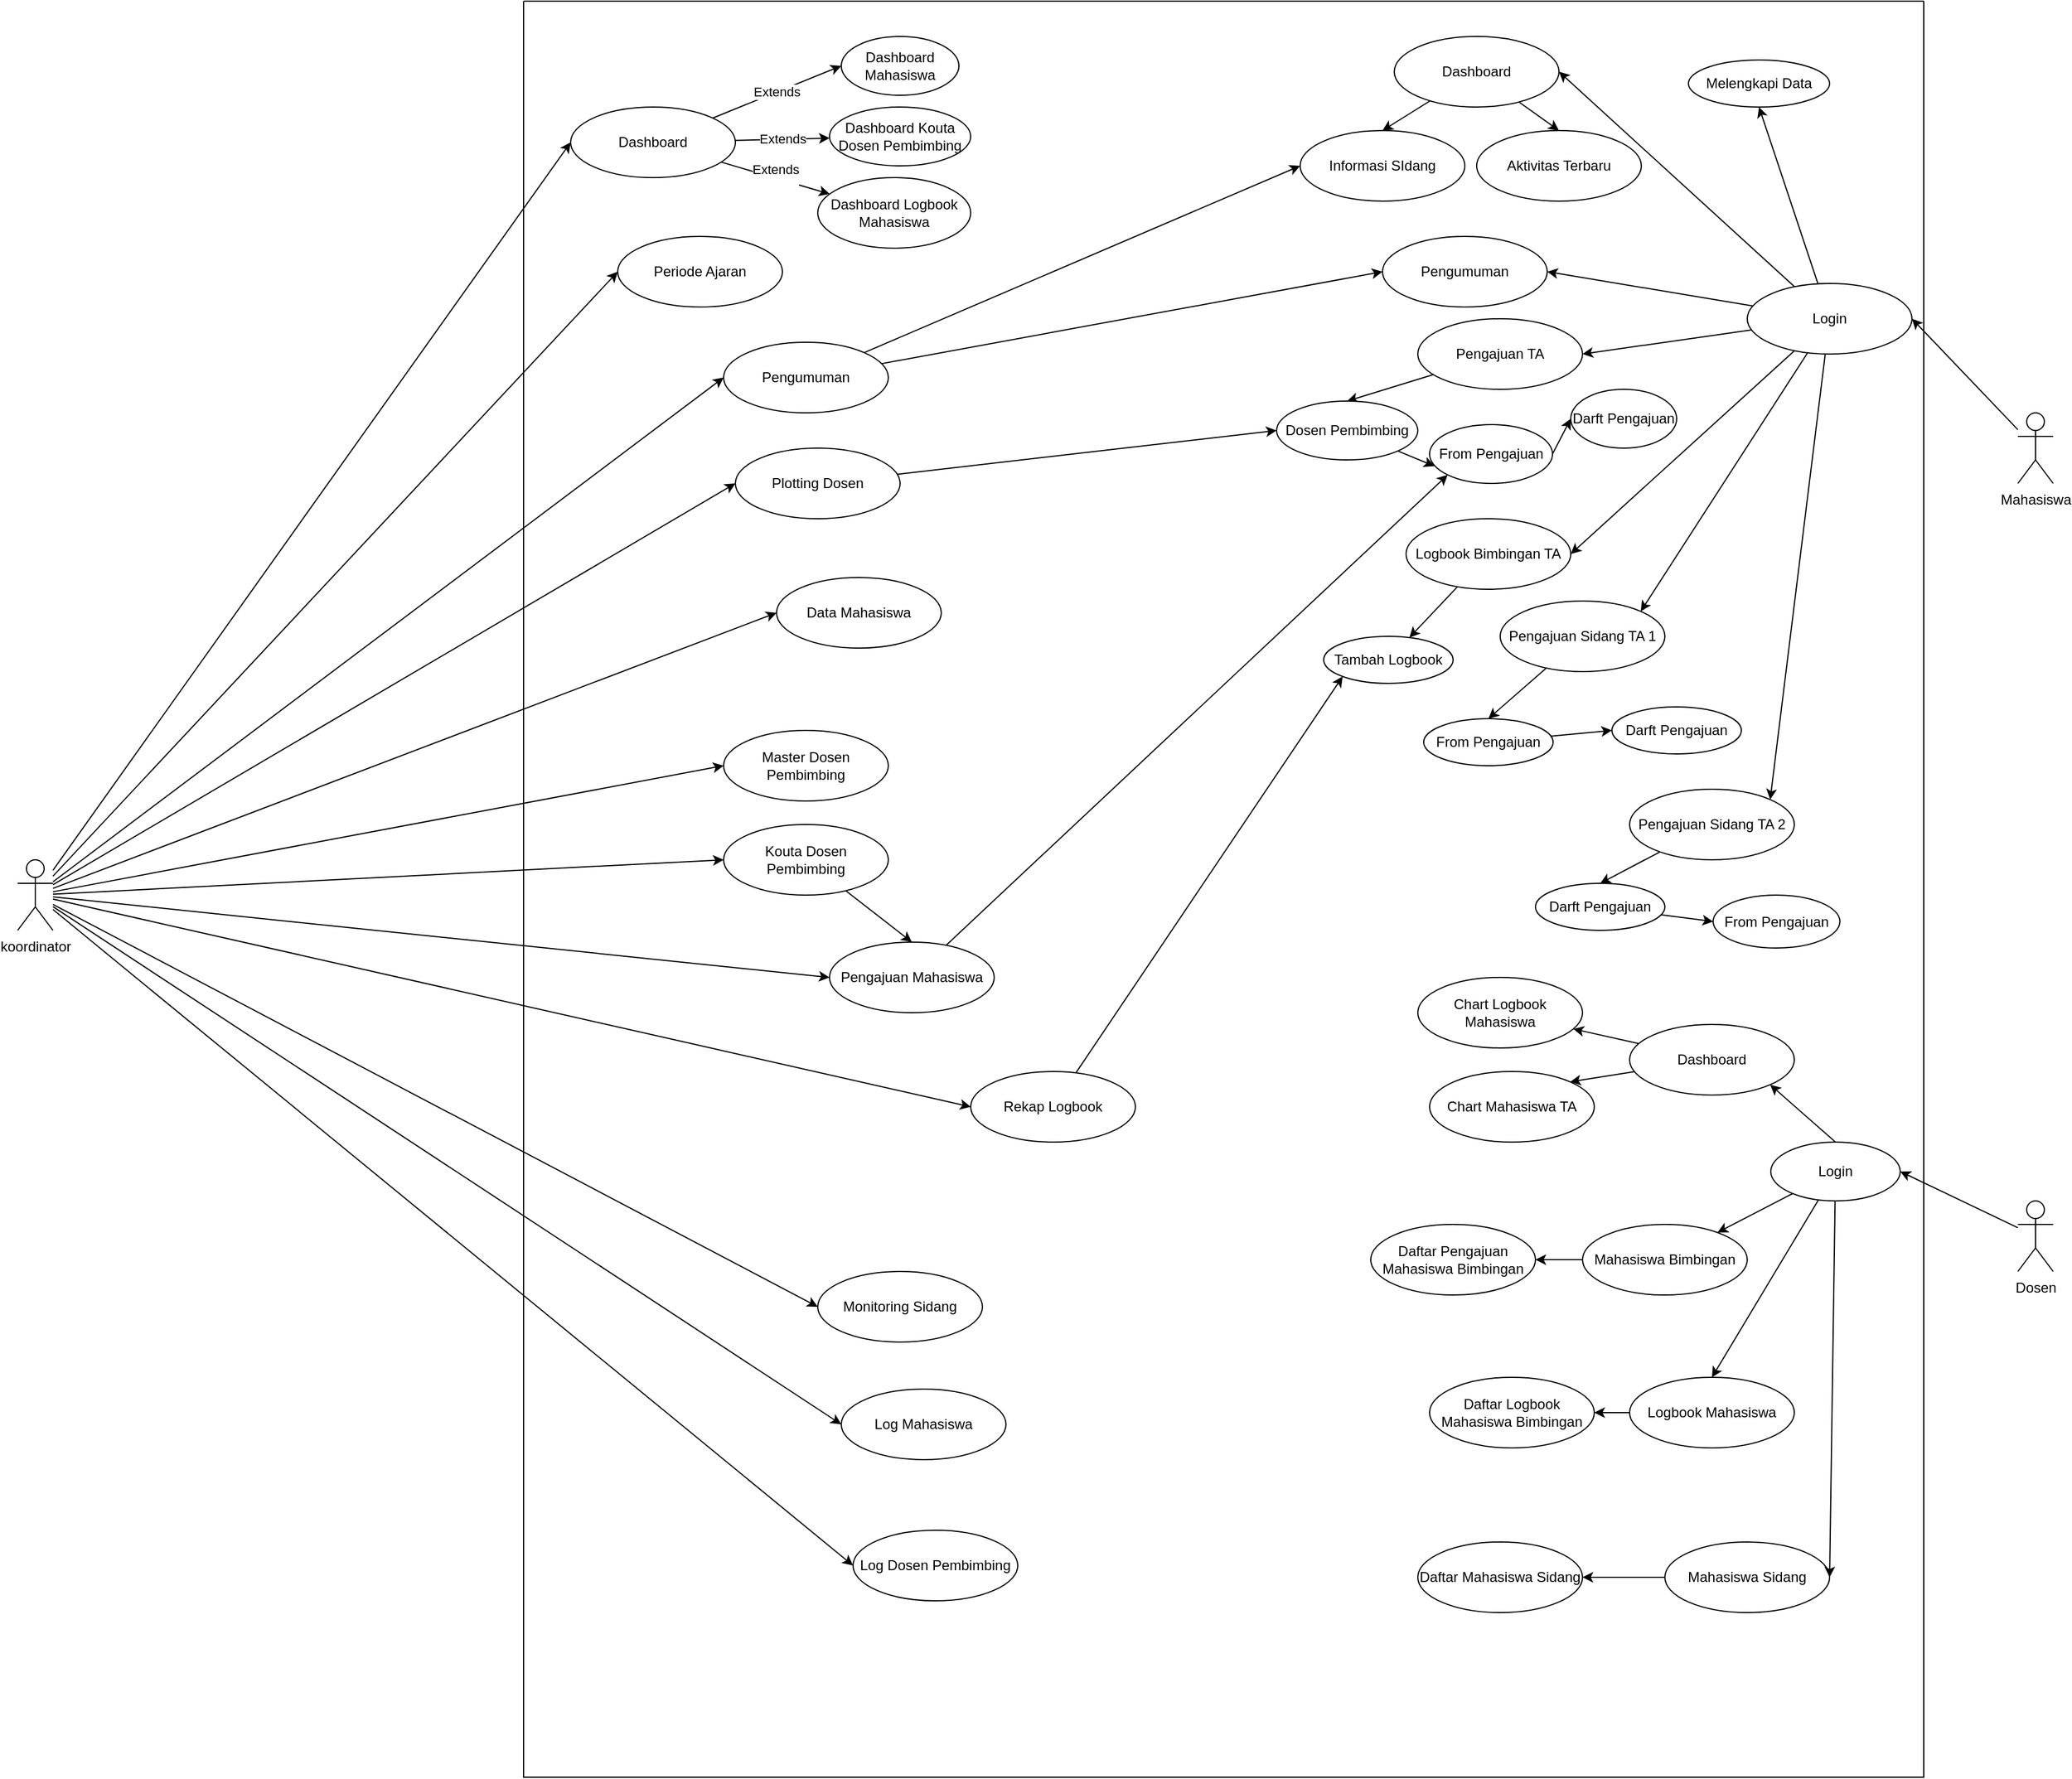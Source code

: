 <mxfile version="24.9.3">
  <diagram name="Page-1" id="jc--x8PHUx1x7S_psfq3">
    <mxGraphModel dx="3450" dy="2105" grid="1" gridSize="10" guides="1" tooltips="1" connect="1" arrows="1" fold="1" page="1" pageScale="1" pageWidth="850" pageHeight="1100" math="0" shadow="0">
      <root>
        <mxCell id="0" />
        <mxCell id="1" parent="0" />
        <mxCell id="lQGsJXJGl0mCZdi2ilFg-2" value="" style="swimlane;startSize=0;" vertex="1" parent="1">
          <mxGeometry x="-640" y="-10" width="1190" height="1510" as="geometry">
            <mxRectangle x="120" y="90" width="50" height="40" as="alternateBounds" />
          </mxGeometry>
        </mxCell>
        <mxCell id="lQGsJXJGl0mCZdi2ilFg-42" value="Extends" style="rounded=0;orthogonalLoop=1;jettySize=auto;html=1;entryX=0;entryY=0.5;entryDx=0;entryDy=0;" edge="1" parent="lQGsJXJGl0mCZdi2ilFg-2" source="lQGsJXJGl0mCZdi2ilFg-9" target="lQGsJXJGl0mCZdi2ilFg-30">
          <mxGeometry relative="1" as="geometry" />
        </mxCell>
        <mxCell id="lQGsJXJGl0mCZdi2ilFg-45" value="&#xa;&lt;span style=&quot;color: rgb(0, 0, 0); font-family: Helvetica; font-size: 11px; font-style: normal; font-variant-ligatures: normal; font-variant-caps: normal; font-weight: 400; letter-spacing: normal; orphans: 2; text-align: center; text-indent: 0px; text-transform: none; widows: 2; word-spacing: 0px; -webkit-text-stroke-width: 0px; white-space: nowrap; background-color: rgb(255, 255, 255); text-decoration-thickness: initial; text-decoration-style: initial; text-decoration-color: initial; display: inline !important; float: none;&quot;&gt;Extends&lt;/span&gt;&#xa;&#xa;" style="edgeStyle=none;rounded=0;orthogonalLoop=1;jettySize=auto;html=1;" edge="1" parent="lQGsJXJGl0mCZdi2ilFg-2" source="lQGsJXJGl0mCZdi2ilFg-9" target="lQGsJXJGl0mCZdi2ilFg-32">
          <mxGeometry relative="1" as="geometry" />
        </mxCell>
        <mxCell id="lQGsJXJGl0mCZdi2ilFg-48" value="Extends" style="edgeStyle=none;rounded=0;orthogonalLoop=1;jettySize=auto;html=1;" edge="1" parent="lQGsJXJGl0mCZdi2ilFg-2" source="lQGsJXJGl0mCZdi2ilFg-9" target="lQGsJXJGl0mCZdi2ilFg-31">
          <mxGeometry relative="1" as="geometry" />
        </mxCell>
        <mxCell id="lQGsJXJGl0mCZdi2ilFg-9" value="Dashboard" style="ellipse;whiteSpace=wrap;html=1;" vertex="1" parent="lQGsJXJGl0mCZdi2ilFg-2">
          <mxGeometry x="40" y="90" width="140" height="60" as="geometry" />
        </mxCell>
        <mxCell id="lQGsJXJGl0mCZdi2ilFg-12" value="Periode Ajaran" style="ellipse;whiteSpace=wrap;html=1;" vertex="1" parent="lQGsJXJGl0mCZdi2ilFg-2">
          <mxGeometry x="80" y="200" width="140" height="60" as="geometry" />
        </mxCell>
        <mxCell id="lQGsJXJGl0mCZdi2ilFg-137" style="edgeStyle=none;rounded=0;orthogonalLoop=1;jettySize=auto;html=1;entryX=0;entryY=0.5;entryDx=0;entryDy=0;" edge="1" parent="lQGsJXJGl0mCZdi2ilFg-2" source="lQGsJXJGl0mCZdi2ilFg-13" target="lQGsJXJGl0mCZdi2ilFg-91">
          <mxGeometry relative="1" as="geometry" />
        </mxCell>
        <mxCell id="lQGsJXJGl0mCZdi2ilFg-138" style="edgeStyle=none;rounded=0;orthogonalLoop=1;jettySize=auto;html=1;entryX=0;entryY=0.5;entryDx=0;entryDy=0;" edge="1" parent="lQGsJXJGl0mCZdi2ilFg-2" source="lQGsJXJGl0mCZdi2ilFg-13" target="lQGsJXJGl0mCZdi2ilFg-94">
          <mxGeometry relative="1" as="geometry" />
        </mxCell>
        <mxCell id="lQGsJXJGl0mCZdi2ilFg-13" value="Pengumuman" style="ellipse;whiteSpace=wrap;html=1;" vertex="1" parent="lQGsJXJGl0mCZdi2ilFg-2">
          <mxGeometry x="170" y="290" width="140" height="60" as="geometry" />
        </mxCell>
        <mxCell id="lQGsJXJGl0mCZdi2ilFg-142" style="edgeStyle=none;rounded=0;orthogonalLoop=1;jettySize=auto;html=1;entryX=0;entryY=0.5;entryDx=0;entryDy=0;" edge="1" parent="lQGsJXJGl0mCZdi2ilFg-2" source="lQGsJXJGl0mCZdi2ilFg-14" target="lQGsJXJGl0mCZdi2ilFg-103">
          <mxGeometry relative="1" as="geometry" />
        </mxCell>
        <mxCell id="lQGsJXJGl0mCZdi2ilFg-14" value="Plotting Dosen" style="ellipse;whiteSpace=wrap;html=1;" vertex="1" parent="lQGsJXJGl0mCZdi2ilFg-2">
          <mxGeometry x="180" y="380" width="140" height="60" as="geometry" />
        </mxCell>
        <mxCell id="lQGsJXJGl0mCZdi2ilFg-15" value="Data Mahasiswa" style="ellipse;whiteSpace=wrap;html=1;" vertex="1" parent="lQGsJXJGl0mCZdi2ilFg-2">
          <mxGeometry x="215" y="490" width="140" height="60" as="geometry" />
        </mxCell>
        <mxCell id="lQGsJXJGl0mCZdi2ilFg-20" value="Master Dosen Pembimbing" style="ellipse;whiteSpace=wrap;html=1;" vertex="1" parent="lQGsJXJGl0mCZdi2ilFg-2">
          <mxGeometry x="170" y="620" width="140" height="60" as="geometry" />
        </mxCell>
        <mxCell id="lQGsJXJGl0mCZdi2ilFg-73" style="edgeStyle=none;rounded=0;orthogonalLoop=1;jettySize=auto;html=1;entryX=0.5;entryY=0;entryDx=0;entryDy=0;" edge="1" parent="lQGsJXJGl0mCZdi2ilFg-2" source="lQGsJXJGl0mCZdi2ilFg-21" target="lQGsJXJGl0mCZdi2ilFg-22">
          <mxGeometry relative="1" as="geometry" />
        </mxCell>
        <mxCell id="lQGsJXJGl0mCZdi2ilFg-21" value="Kouta Dosen Pembimbing" style="ellipse;whiteSpace=wrap;html=1;" vertex="1" parent="lQGsJXJGl0mCZdi2ilFg-2">
          <mxGeometry x="170" y="700" width="140" height="60" as="geometry" />
        </mxCell>
        <mxCell id="lQGsJXJGl0mCZdi2ilFg-143" style="edgeStyle=none;rounded=0;orthogonalLoop=1;jettySize=auto;html=1;entryX=0;entryY=1;entryDx=0;entryDy=0;" edge="1" parent="lQGsJXJGl0mCZdi2ilFg-2" source="lQGsJXJGl0mCZdi2ilFg-22" target="lQGsJXJGl0mCZdi2ilFg-105">
          <mxGeometry relative="1" as="geometry" />
        </mxCell>
        <mxCell id="lQGsJXJGl0mCZdi2ilFg-22" value="Pengajuan Mahasiswa" style="ellipse;whiteSpace=wrap;html=1;" vertex="1" parent="lQGsJXJGl0mCZdi2ilFg-2">
          <mxGeometry x="260" y="800" width="140" height="60" as="geometry" />
        </mxCell>
        <mxCell id="lQGsJXJGl0mCZdi2ilFg-140" style="edgeStyle=none;rounded=0;orthogonalLoop=1;jettySize=auto;html=1;entryX=0;entryY=1;entryDx=0;entryDy=0;" edge="1" parent="lQGsJXJGl0mCZdi2ilFg-2" source="lQGsJXJGl0mCZdi2ilFg-23" target="lQGsJXJGl0mCZdi2ilFg-98">
          <mxGeometry relative="1" as="geometry" />
        </mxCell>
        <mxCell id="lQGsJXJGl0mCZdi2ilFg-23" value="Rekap Logbook" style="ellipse;whiteSpace=wrap;html=1;" vertex="1" parent="lQGsJXJGl0mCZdi2ilFg-2">
          <mxGeometry x="380" y="910" width="140" height="60" as="geometry" />
        </mxCell>
        <mxCell id="lQGsJXJGl0mCZdi2ilFg-24" value="Monitoring Sidang" style="ellipse;whiteSpace=wrap;html=1;" vertex="1" parent="lQGsJXJGl0mCZdi2ilFg-2">
          <mxGeometry x="250" y="1080" width="140" height="60" as="geometry" />
        </mxCell>
        <mxCell id="lQGsJXJGl0mCZdi2ilFg-25" value="Log Dosen Pembimbing" style="ellipse;whiteSpace=wrap;html=1;" vertex="1" parent="lQGsJXJGl0mCZdi2ilFg-2">
          <mxGeometry x="280" y="1300" width="140" height="60" as="geometry" />
        </mxCell>
        <mxCell id="lQGsJXJGl0mCZdi2ilFg-26" value="Log Mahasiswa" style="ellipse;whiteSpace=wrap;html=1;" vertex="1" parent="lQGsJXJGl0mCZdi2ilFg-2">
          <mxGeometry x="270" y="1180" width="140" height="60" as="geometry" />
        </mxCell>
        <mxCell id="lQGsJXJGl0mCZdi2ilFg-30" value="Dashboard Mahasiswa" style="ellipse;whiteSpace=wrap;html=1;" vertex="1" parent="lQGsJXJGl0mCZdi2ilFg-2">
          <mxGeometry x="270" y="30" width="100" height="50" as="geometry" />
        </mxCell>
        <mxCell id="lQGsJXJGl0mCZdi2ilFg-31" value="Dashboard Kouta Dosen Pembimbing" style="ellipse;whiteSpace=wrap;html=1;" vertex="1" parent="lQGsJXJGl0mCZdi2ilFg-2">
          <mxGeometry x="260" y="90" width="120" height="50" as="geometry" />
        </mxCell>
        <mxCell id="lQGsJXJGl0mCZdi2ilFg-32" value="Dashboard Logbook Mahasiswa" style="ellipse;whiteSpace=wrap;html=1;" vertex="1" parent="lQGsJXJGl0mCZdi2ilFg-2">
          <mxGeometry x="250" y="150" width="130" height="60" as="geometry" />
        </mxCell>
        <mxCell id="lQGsJXJGl0mCZdi2ilFg-145" style="edgeStyle=none;rounded=0;orthogonalLoop=1;jettySize=auto;html=1;entryX=0.5;entryY=1;entryDx=0;entryDy=0;" edge="1" parent="lQGsJXJGl0mCZdi2ilFg-2" source="lQGsJXJGl0mCZdi2ilFg-88" target="lQGsJXJGl0mCZdi2ilFg-89">
          <mxGeometry relative="1" as="geometry" />
        </mxCell>
        <mxCell id="lQGsJXJGl0mCZdi2ilFg-146" style="edgeStyle=none;rounded=0;orthogonalLoop=1;jettySize=auto;html=1;entryX=1;entryY=0.5;entryDx=0;entryDy=0;" edge="1" parent="lQGsJXJGl0mCZdi2ilFg-2" source="lQGsJXJGl0mCZdi2ilFg-88" target="lQGsJXJGl0mCZdi2ilFg-90">
          <mxGeometry relative="1" as="geometry" />
        </mxCell>
        <mxCell id="lQGsJXJGl0mCZdi2ilFg-147" style="edgeStyle=none;rounded=0;orthogonalLoop=1;jettySize=auto;html=1;entryX=1;entryY=0.5;entryDx=0;entryDy=0;" edge="1" parent="lQGsJXJGl0mCZdi2ilFg-2" source="lQGsJXJGl0mCZdi2ilFg-88" target="lQGsJXJGl0mCZdi2ilFg-94">
          <mxGeometry relative="1" as="geometry" />
        </mxCell>
        <mxCell id="lQGsJXJGl0mCZdi2ilFg-148" style="edgeStyle=none;rounded=0;orthogonalLoop=1;jettySize=auto;html=1;entryX=1;entryY=0.5;entryDx=0;entryDy=0;" edge="1" parent="lQGsJXJGl0mCZdi2ilFg-2" source="lQGsJXJGl0mCZdi2ilFg-88" target="lQGsJXJGl0mCZdi2ilFg-93">
          <mxGeometry relative="1" as="geometry" />
        </mxCell>
        <mxCell id="lQGsJXJGl0mCZdi2ilFg-149" style="edgeStyle=none;rounded=0;orthogonalLoop=1;jettySize=auto;html=1;entryX=1;entryY=0.5;entryDx=0;entryDy=0;" edge="1" parent="lQGsJXJGl0mCZdi2ilFg-2" source="lQGsJXJGl0mCZdi2ilFg-88" target="lQGsJXJGl0mCZdi2ilFg-95">
          <mxGeometry relative="1" as="geometry" />
        </mxCell>
        <mxCell id="lQGsJXJGl0mCZdi2ilFg-150" style="edgeStyle=none;rounded=0;orthogonalLoop=1;jettySize=auto;html=1;entryX=1;entryY=0;entryDx=0;entryDy=0;" edge="1" parent="lQGsJXJGl0mCZdi2ilFg-2" source="lQGsJXJGl0mCZdi2ilFg-88" target="lQGsJXJGl0mCZdi2ilFg-96">
          <mxGeometry relative="1" as="geometry" />
        </mxCell>
        <mxCell id="lQGsJXJGl0mCZdi2ilFg-151" style="edgeStyle=none;rounded=0;orthogonalLoop=1;jettySize=auto;html=1;entryX=1;entryY=0;entryDx=0;entryDy=0;" edge="1" parent="lQGsJXJGl0mCZdi2ilFg-2" source="lQGsJXJGl0mCZdi2ilFg-88" target="lQGsJXJGl0mCZdi2ilFg-97">
          <mxGeometry relative="1" as="geometry" />
        </mxCell>
        <mxCell id="lQGsJXJGl0mCZdi2ilFg-88" value="Login" style="ellipse;whiteSpace=wrap;html=1;" vertex="1" parent="lQGsJXJGl0mCZdi2ilFg-2">
          <mxGeometry x="1040" y="240" width="140" height="60" as="geometry" />
        </mxCell>
        <mxCell id="lQGsJXJGl0mCZdi2ilFg-89" value="Melengkapi Data" style="ellipse;whiteSpace=wrap;html=1;" vertex="1" parent="lQGsJXJGl0mCZdi2ilFg-2">
          <mxGeometry x="990" y="50" width="120" height="40" as="geometry" />
        </mxCell>
        <mxCell id="lQGsJXJGl0mCZdi2ilFg-110" style="edgeStyle=none;rounded=0;orthogonalLoop=1;jettySize=auto;html=1;entryX=0.5;entryY=0;entryDx=0;entryDy=0;" edge="1" parent="lQGsJXJGl0mCZdi2ilFg-2" source="lQGsJXJGl0mCZdi2ilFg-90" target="lQGsJXJGl0mCZdi2ilFg-91">
          <mxGeometry relative="1" as="geometry" />
        </mxCell>
        <mxCell id="lQGsJXJGl0mCZdi2ilFg-111" style="edgeStyle=none;rounded=0;orthogonalLoop=1;jettySize=auto;html=1;entryX=0.5;entryY=0;entryDx=0;entryDy=0;" edge="1" parent="lQGsJXJGl0mCZdi2ilFg-2" source="lQGsJXJGl0mCZdi2ilFg-90" target="lQGsJXJGl0mCZdi2ilFg-92">
          <mxGeometry relative="1" as="geometry" />
        </mxCell>
        <mxCell id="lQGsJXJGl0mCZdi2ilFg-90" value="Dashboard" style="ellipse;whiteSpace=wrap;html=1;" vertex="1" parent="lQGsJXJGl0mCZdi2ilFg-2">
          <mxGeometry x="740" y="30" width="140" height="60" as="geometry" />
        </mxCell>
        <mxCell id="lQGsJXJGl0mCZdi2ilFg-91" value="Informasi SIdang" style="ellipse;whiteSpace=wrap;html=1;" vertex="1" parent="lQGsJXJGl0mCZdi2ilFg-2">
          <mxGeometry x="660" y="110" width="140" height="60" as="geometry" />
        </mxCell>
        <mxCell id="lQGsJXJGl0mCZdi2ilFg-92" value="Aktivitas Terbaru" style="ellipse;whiteSpace=wrap;html=1;" vertex="1" parent="lQGsJXJGl0mCZdi2ilFg-2">
          <mxGeometry x="810" y="110" width="140" height="60" as="geometry" />
        </mxCell>
        <mxCell id="lQGsJXJGl0mCZdi2ilFg-112" style="edgeStyle=none;rounded=0;orthogonalLoop=1;jettySize=auto;html=1;entryX=0.5;entryY=0;entryDx=0;entryDy=0;" edge="1" parent="lQGsJXJGl0mCZdi2ilFg-2" source="lQGsJXJGl0mCZdi2ilFg-93" target="lQGsJXJGl0mCZdi2ilFg-103">
          <mxGeometry relative="1" as="geometry" />
        </mxCell>
        <mxCell id="lQGsJXJGl0mCZdi2ilFg-93" value="Pengajuan TA" style="ellipse;whiteSpace=wrap;html=1;" vertex="1" parent="lQGsJXJGl0mCZdi2ilFg-2">
          <mxGeometry x="760" y="270" width="140" height="60" as="geometry" />
        </mxCell>
        <mxCell id="lQGsJXJGl0mCZdi2ilFg-94" value="Pengumuman" style="ellipse;whiteSpace=wrap;html=1;" vertex="1" parent="lQGsJXJGl0mCZdi2ilFg-2">
          <mxGeometry x="730" y="200" width="140" height="60" as="geometry" />
        </mxCell>
        <mxCell id="lQGsJXJGl0mCZdi2ilFg-115" style="edgeStyle=none;rounded=0;orthogonalLoop=1;jettySize=auto;html=1;" edge="1" parent="lQGsJXJGl0mCZdi2ilFg-2" source="lQGsJXJGl0mCZdi2ilFg-95" target="lQGsJXJGl0mCZdi2ilFg-98">
          <mxGeometry relative="1" as="geometry" />
        </mxCell>
        <mxCell id="lQGsJXJGl0mCZdi2ilFg-95" value="Logbook Bimbingan TA" style="ellipse;whiteSpace=wrap;html=1;" vertex="1" parent="lQGsJXJGl0mCZdi2ilFg-2">
          <mxGeometry x="750" y="440" width="140" height="60" as="geometry" />
        </mxCell>
        <mxCell id="lQGsJXJGl0mCZdi2ilFg-116" style="edgeStyle=none;rounded=0;orthogonalLoop=1;jettySize=auto;html=1;entryX=0.5;entryY=0;entryDx=0;entryDy=0;" edge="1" parent="lQGsJXJGl0mCZdi2ilFg-2" source="lQGsJXJGl0mCZdi2ilFg-96" target="lQGsJXJGl0mCZdi2ilFg-99">
          <mxGeometry relative="1" as="geometry" />
        </mxCell>
        <mxCell id="lQGsJXJGl0mCZdi2ilFg-96" value="Pengajuan Sidang TA 1" style="ellipse;whiteSpace=wrap;html=1;" vertex="1" parent="lQGsJXJGl0mCZdi2ilFg-2">
          <mxGeometry x="830" y="510" width="140" height="60" as="geometry" />
        </mxCell>
        <mxCell id="lQGsJXJGl0mCZdi2ilFg-121" style="edgeStyle=none;rounded=0;orthogonalLoop=1;jettySize=auto;html=1;entryX=0.5;entryY=0;entryDx=0;entryDy=0;" edge="1" parent="lQGsJXJGl0mCZdi2ilFg-2" source="lQGsJXJGl0mCZdi2ilFg-97" target="lQGsJXJGl0mCZdi2ilFg-101">
          <mxGeometry relative="1" as="geometry" />
        </mxCell>
        <mxCell id="lQGsJXJGl0mCZdi2ilFg-97" value="Pengajuan Sidang TA 2" style="ellipse;whiteSpace=wrap;html=1;" vertex="1" parent="lQGsJXJGl0mCZdi2ilFg-2">
          <mxGeometry x="940" y="670" width="140" height="60" as="geometry" />
        </mxCell>
        <mxCell id="lQGsJXJGl0mCZdi2ilFg-98" value="Tambah Logbook" style="ellipse;whiteSpace=wrap;html=1;" vertex="1" parent="lQGsJXJGl0mCZdi2ilFg-2">
          <mxGeometry x="680" y="540" width="110" height="40" as="geometry" />
        </mxCell>
        <mxCell id="lQGsJXJGl0mCZdi2ilFg-117" style="edgeStyle=none;rounded=0;orthogonalLoop=1;jettySize=auto;html=1;entryX=0;entryY=0.5;entryDx=0;entryDy=0;" edge="1" parent="lQGsJXJGl0mCZdi2ilFg-2" source="lQGsJXJGl0mCZdi2ilFg-99" target="lQGsJXJGl0mCZdi2ilFg-102">
          <mxGeometry relative="1" as="geometry" />
        </mxCell>
        <mxCell id="lQGsJXJGl0mCZdi2ilFg-99" value="From Pengajuan" style="ellipse;whiteSpace=wrap;html=1;" vertex="1" parent="lQGsJXJGl0mCZdi2ilFg-2">
          <mxGeometry x="765" y="610" width="110" height="40" as="geometry" />
        </mxCell>
        <mxCell id="lQGsJXJGl0mCZdi2ilFg-100" value="From Pengajuan" style="ellipse;whiteSpace=wrap;html=1;" vertex="1" parent="lQGsJXJGl0mCZdi2ilFg-2">
          <mxGeometry x="1011" y="760" width="107.75" height="45" as="geometry" />
        </mxCell>
        <mxCell id="lQGsJXJGl0mCZdi2ilFg-120" style="edgeStyle=none;rounded=0;orthogonalLoop=1;jettySize=auto;html=1;entryX=0;entryY=0.5;entryDx=0;entryDy=0;" edge="1" parent="lQGsJXJGl0mCZdi2ilFg-2" source="lQGsJXJGl0mCZdi2ilFg-101" target="lQGsJXJGl0mCZdi2ilFg-100">
          <mxGeometry relative="1" as="geometry" />
        </mxCell>
        <mxCell id="lQGsJXJGl0mCZdi2ilFg-101" value="Darft Pengajuan" style="ellipse;whiteSpace=wrap;html=1;" vertex="1" parent="lQGsJXJGl0mCZdi2ilFg-2">
          <mxGeometry x="860" y="750" width="110" height="40" as="geometry" />
        </mxCell>
        <mxCell id="lQGsJXJGl0mCZdi2ilFg-102" value="Darft Pengajuan" style="ellipse;whiteSpace=wrap;html=1;" vertex="1" parent="lQGsJXJGl0mCZdi2ilFg-2">
          <mxGeometry x="925" y="600" width="110" height="40" as="geometry" />
        </mxCell>
        <mxCell id="lQGsJXJGl0mCZdi2ilFg-103" value="Dosen Pembimbing" style="ellipse;whiteSpace=wrap;html=1;" vertex="1" parent="lQGsJXJGl0mCZdi2ilFg-2">
          <mxGeometry x="640" y="340" width="120" height="50" as="geometry" />
        </mxCell>
        <mxCell id="lQGsJXJGl0mCZdi2ilFg-119" style="edgeStyle=none;rounded=0;orthogonalLoop=1;jettySize=auto;html=1;exitX=1;exitY=0.5;exitDx=0;exitDy=0;entryX=0;entryY=0.5;entryDx=0;entryDy=0;" edge="1" parent="lQGsJXJGl0mCZdi2ilFg-2" source="lQGsJXJGl0mCZdi2ilFg-105" target="lQGsJXJGl0mCZdi2ilFg-106">
          <mxGeometry relative="1" as="geometry" />
        </mxCell>
        <mxCell id="lQGsJXJGl0mCZdi2ilFg-105" value="From Pengajuan" style="ellipse;whiteSpace=wrap;html=1;" vertex="1" parent="lQGsJXJGl0mCZdi2ilFg-2">
          <mxGeometry x="770" y="360" width="104.5" height="50" as="geometry" />
        </mxCell>
        <mxCell id="lQGsJXJGl0mCZdi2ilFg-106" value="Darft Pengajuan" style="ellipse;whiteSpace=wrap;html=1;" vertex="1" parent="lQGsJXJGl0mCZdi2ilFg-2">
          <mxGeometry x="890" y="330" width="90" height="50" as="geometry" />
        </mxCell>
        <mxCell id="lQGsJXJGl0mCZdi2ilFg-118" style="edgeStyle=none;rounded=0;orthogonalLoop=1;jettySize=auto;html=1;entryX=0.04;entryY=0.706;entryDx=0;entryDy=0;entryPerimeter=0;" edge="1" parent="lQGsJXJGl0mCZdi2ilFg-2" source="lQGsJXJGl0mCZdi2ilFg-103" target="lQGsJXJGl0mCZdi2ilFg-105">
          <mxGeometry relative="1" as="geometry" />
        </mxCell>
        <mxCell id="lQGsJXJGl0mCZdi2ilFg-133" style="edgeStyle=none;rounded=0;orthogonalLoop=1;jettySize=auto;html=1;entryX=1;entryY=0.5;entryDx=0;entryDy=0;" edge="1" parent="lQGsJXJGl0mCZdi2ilFg-2" source="lQGsJXJGl0mCZdi2ilFg-122" target="lQGsJXJGl0mCZdi2ilFg-131">
          <mxGeometry relative="1" as="geometry" />
        </mxCell>
        <mxCell id="lQGsJXJGl0mCZdi2ilFg-122" value="Mahasiswa Bimbingan" style="ellipse;whiteSpace=wrap;html=1;" vertex="1" parent="lQGsJXJGl0mCZdi2ilFg-2">
          <mxGeometry x="900" y="1040" width="140" height="60" as="geometry" />
        </mxCell>
        <mxCell id="lQGsJXJGl0mCZdi2ilFg-123" value="Daftar Logbook Mahasiswa Bimbingan" style="ellipse;whiteSpace=wrap;html=1;" vertex="1" parent="lQGsJXJGl0mCZdi2ilFg-2">
          <mxGeometry x="770" y="1170" width="140" height="60" as="geometry" />
        </mxCell>
        <mxCell id="lQGsJXJGl0mCZdi2ilFg-136" style="edgeStyle=none;rounded=0;orthogonalLoop=1;jettySize=auto;html=1;entryX=1;entryY=0.5;entryDx=0;entryDy=0;" edge="1" parent="lQGsJXJGl0mCZdi2ilFg-2" source="lQGsJXJGl0mCZdi2ilFg-124" target="lQGsJXJGl0mCZdi2ilFg-135">
          <mxGeometry relative="1" as="geometry" />
        </mxCell>
        <mxCell id="lQGsJXJGl0mCZdi2ilFg-124" value="Mahasiswa Sidang" style="ellipse;whiteSpace=wrap;html=1;" vertex="1" parent="lQGsJXJGl0mCZdi2ilFg-2">
          <mxGeometry x="970" y="1310" width="140" height="60" as="geometry" />
        </mxCell>
        <mxCell id="lQGsJXJGl0mCZdi2ilFg-129" style="edgeStyle=none;rounded=0;orthogonalLoop=1;jettySize=auto;html=1;" edge="1" parent="lQGsJXJGl0mCZdi2ilFg-2" source="lQGsJXJGl0mCZdi2ilFg-125" target="lQGsJXJGl0mCZdi2ilFg-127">
          <mxGeometry relative="1" as="geometry" />
        </mxCell>
        <mxCell id="lQGsJXJGl0mCZdi2ilFg-130" style="edgeStyle=none;rounded=0;orthogonalLoop=1;jettySize=auto;html=1;entryX=1;entryY=0;entryDx=0;entryDy=0;" edge="1" parent="lQGsJXJGl0mCZdi2ilFg-2" source="lQGsJXJGl0mCZdi2ilFg-125" target="lQGsJXJGl0mCZdi2ilFg-128">
          <mxGeometry relative="1" as="geometry" />
        </mxCell>
        <mxCell id="lQGsJXJGl0mCZdi2ilFg-125" value="Dashboard" style="ellipse;whiteSpace=wrap;html=1;" vertex="1" parent="lQGsJXJGl0mCZdi2ilFg-2">
          <mxGeometry x="940" y="870" width="140" height="60" as="geometry" />
        </mxCell>
        <mxCell id="lQGsJXJGl0mCZdi2ilFg-153" style="edgeStyle=none;rounded=0;orthogonalLoop=1;jettySize=auto;html=1;exitX=0.5;exitY=0;exitDx=0;exitDy=0;entryX=1;entryY=1;entryDx=0;entryDy=0;" edge="1" parent="lQGsJXJGl0mCZdi2ilFg-2" source="lQGsJXJGl0mCZdi2ilFg-126" target="lQGsJXJGl0mCZdi2ilFg-125">
          <mxGeometry relative="1" as="geometry" />
        </mxCell>
        <mxCell id="lQGsJXJGl0mCZdi2ilFg-154" style="edgeStyle=none;rounded=0;orthogonalLoop=1;jettySize=auto;html=1;" edge="1" parent="lQGsJXJGl0mCZdi2ilFg-2" source="lQGsJXJGl0mCZdi2ilFg-126" target="lQGsJXJGl0mCZdi2ilFg-122">
          <mxGeometry relative="1" as="geometry" />
        </mxCell>
        <mxCell id="lQGsJXJGl0mCZdi2ilFg-155" style="edgeStyle=none;rounded=0;orthogonalLoop=1;jettySize=auto;html=1;entryX=0.5;entryY=0;entryDx=0;entryDy=0;" edge="1" parent="lQGsJXJGl0mCZdi2ilFg-2" source="lQGsJXJGl0mCZdi2ilFg-126" target="lQGsJXJGl0mCZdi2ilFg-132">
          <mxGeometry relative="1" as="geometry" />
        </mxCell>
        <mxCell id="lQGsJXJGl0mCZdi2ilFg-156" style="edgeStyle=none;rounded=0;orthogonalLoop=1;jettySize=auto;html=1;entryX=1;entryY=0.5;entryDx=0;entryDy=0;" edge="1" parent="lQGsJXJGl0mCZdi2ilFg-2" source="lQGsJXJGl0mCZdi2ilFg-126" target="lQGsJXJGl0mCZdi2ilFg-124">
          <mxGeometry relative="1" as="geometry" />
        </mxCell>
        <mxCell id="lQGsJXJGl0mCZdi2ilFg-126" value="Login" style="ellipse;whiteSpace=wrap;html=1;" vertex="1" parent="lQGsJXJGl0mCZdi2ilFg-2">
          <mxGeometry x="1060" y="970" width="110" height="50" as="geometry" />
        </mxCell>
        <mxCell id="lQGsJXJGl0mCZdi2ilFg-127" value="Chart Logbook Mahasiswa" style="ellipse;whiteSpace=wrap;html=1;" vertex="1" parent="lQGsJXJGl0mCZdi2ilFg-2">
          <mxGeometry x="760" y="830" width="140" height="60" as="geometry" />
        </mxCell>
        <mxCell id="lQGsJXJGl0mCZdi2ilFg-128" value="Chart Mahasiswa TA" style="ellipse;whiteSpace=wrap;html=1;" vertex="1" parent="lQGsJXJGl0mCZdi2ilFg-2">
          <mxGeometry x="770" y="910" width="140" height="60" as="geometry" />
        </mxCell>
        <mxCell id="lQGsJXJGl0mCZdi2ilFg-131" value="Daftar Pengajuan Mahasiswa Bimbingan" style="ellipse;whiteSpace=wrap;html=1;" vertex="1" parent="lQGsJXJGl0mCZdi2ilFg-2">
          <mxGeometry x="720" y="1040" width="140" height="60" as="geometry" />
        </mxCell>
        <mxCell id="lQGsJXJGl0mCZdi2ilFg-134" style="edgeStyle=none;rounded=0;orthogonalLoop=1;jettySize=auto;html=1;entryX=1;entryY=0.5;entryDx=0;entryDy=0;" edge="1" parent="lQGsJXJGl0mCZdi2ilFg-2" source="lQGsJXJGl0mCZdi2ilFg-132" target="lQGsJXJGl0mCZdi2ilFg-123">
          <mxGeometry relative="1" as="geometry" />
        </mxCell>
        <mxCell id="lQGsJXJGl0mCZdi2ilFg-132" value="Logbook Mahasiswa" style="ellipse;whiteSpace=wrap;html=1;" vertex="1" parent="lQGsJXJGl0mCZdi2ilFg-2">
          <mxGeometry x="940" y="1170" width="140" height="60" as="geometry" />
        </mxCell>
        <mxCell id="lQGsJXJGl0mCZdi2ilFg-135" value="Daftar Mahasiswa Sidang" style="ellipse;whiteSpace=wrap;html=1;" vertex="1" parent="lQGsJXJGl0mCZdi2ilFg-2">
          <mxGeometry x="760" y="1310" width="140" height="60" as="geometry" />
        </mxCell>
        <mxCell id="lQGsJXJGl0mCZdi2ilFg-46" style="edgeStyle=none;rounded=0;orthogonalLoop=1;jettySize=auto;html=1;entryX=0;entryY=0.5;entryDx=0;entryDy=0;" edge="1" parent="1" source="lQGsJXJGl0mCZdi2ilFg-3" target="lQGsJXJGl0mCZdi2ilFg-9">
          <mxGeometry relative="1" as="geometry" />
        </mxCell>
        <mxCell id="lQGsJXJGl0mCZdi2ilFg-47" style="edgeStyle=none;rounded=0;orthogonalLoop=1;jettySize=auto;html=1;entryX=0;entryY=0.5;entryDx=0;entryDy=0;" edge="1" parent="1" source="lQGsJXJGl0mCZdi2ilFg-3" target="lQGsJXJGl0mCZdi2ilFg-12">
          <mxGeometry relative="1" as="geometry" />
        </mxCell>
        <mxCell id="lQGsJXJGl0mCZdi2ilFg-50" style="edgeStyle=none;rounded=0;orthogonalLoop=1;jettySize=auto;html=1;entryX=0;entryY=0.5;entryDx=0;entryDy=0;" edge="1" parent="1" source="lQGsJXJGl0mCZdi2ilFg-3" target="lQGsJXJGl0mCZdi2ilFg-13">
          <mxGeometry relative="1" as="geometry" />
        </mxCell>
        <mxCell id="lQGsJXJGl0mCZdi2ilFg-51" style="edgeStyle=none;rounded=0;orthogonalLoop=1;jettySize=auto;html=1;entryX=0;entryY=0.5;entryDx=0;entryDy=0;" edge="1" parent="1" source="lQGsJXJGl0mCZdi2ilFg-3" target="lQGsJXJGl0mCZdi2ilFg-14">
          <mxGeometry relative="1" as="geometry" />
        </mxCell>
        <mxCell id="lQGsJXJGl0mCZdi2ilFg-52" style="edgeStyle=none;rounded=0;orthogonalLoop=1;jettySize=auto;html=1;entryX=0;entryY=0.5;entryDx=0;entryDy=0;" edge="1" parent="1" source="lQGsJXJGl0mCZdi2ilFg-3" target="lQGsJXJGl0mCZdi2ilFg-15">
          <mxGeometry relative="1" as="geometry" />
        </mxCell>
        <mxCell id="lQGsJXJGl0mCZdi2ilFg-53" style="edgeStyle=none;rounded=0;orthogonalLoop=1;jettySize=auto;html=1;entryX=0;entryY=0.5;entryDx=0;entryDy=0;" edge="1" parent="1" source="lQGsJXJGl0mCZdi2ilFg-3" target="lQGsJXJGl0mCZdi2ilFg-20">
          <mxGeometry relative="1" as="geometry" />
        </mxCell>
        <mxCell id="lQGsJXJGl0mCZdi2ilFg-54" style="edgeStyle=none;rounded=0;orthogonalLoop=1;jettySize=auto;html=1;entryX=0;entryY=0.5;entryDx=0;entryDy=0;" edge="1" parent="1" source="lQGsJXJGl0mCZdi2ilFg-3" target="lQGsJXJGl0mCZdi2ilFg-21">
          <mxGeometry relative="1" as="geometry" />
        </mxCell>
        <mxCell id="lQGsJXJGl0mCZdi2ilFg-55" style="edgeStyle=none;rounded=0;orthogonalLoop=1;jettySize=auto;html=1;entryX=0;entryY=0.5;entryDx=0;entryDy=0;" edge="1" parent="1" source="lQGsJXJGl0mCZdi2ilFg-3" target="lQGsJXJGl0mCZdi2ilFg-22">
          <mxGeometry relative="1" as="geometry" />
        </mxCell>
        <mxCell id="lQGsJXJGl0mCZdi2ilFg-56" style="edgeStyle=none;rounded=0;orthogonalLoop=1;jettySize=auto;html=1;entryX=0;entryY=0.5;entryDx=0;entryDy=0;" edge="1" parent="1" source="lQGsJXJGl0mCZdi2ilFg-3" target="lQGsJXJGl0mCZdi2ilFg-23">
          <mxGeometry relative="1" as="geometry" />
        </mxCell>
        <mxCell id="lQGsJXJGl0mCZdi2ilFg-57" style="edgeStyle=none;rounded=0;orthogonalLoop=1;jettySize=auto;html=1;entryX=0;entryY=0.5;entryDx=0;entryDy=0;" edge="1" parent="1" source="lQGsJXJGl0mCZdi2ilFg-3" target="lQGsJXJGl0mCZdi2ilFg-24">
          <mxGeometry relative="1" as="geometry" />
        </mxCell>
        <mxCell id="lQGsJXJGl0mCZdi2ilFg-58" style="edgeStyle=none;rounded=0;orthogonalLoop=1;jettySize=auto;html=1;entryX=0;entryY=0.5;entryDx=0;entryDy=0;" edge="1" parent="1" source="lQGsJXJGl0mCZdi2ilFg-3" target="lQGsJXJGl0mCZdi2ilFg-25">
          <mxGeometry relative="1" as="geometry" />
        </mxCell>
        <mxCell id="lQGsJXJGl0mCZdi2ilFg-59" style="edgeStyle=none;rounded=0;orthogonalLoop=1;jettySize=auto;html=1;entryX=0;entryY=0.5;entryDx=0;entryDy=0;" edge="1" parent="1" source="lQGsJXJGl0mCZdi2ilFg-3" target="lQGsJXJGl0mCZdi2ilFg-26">
          <mxGeometry relative="1" as="geometry" />
        </mxCell>
        <mxCell id="lQGsJXJGl0mCZdi2ilFg-3" value="koordinator" style="shape=umlActor;verticalLabelPosition=bottom;verticalAlign=top;html=1;outlineConnect=0;" vertex="1" parent="1">
          <mxGeometry x="-1070" y="720" width="30" height="60" as="geometry" />
        </mxCell>
        <mxCell id="lQGsJXJGl0mCZdi2ilFg-107" style="edgeStyle=none;rounded=0;orthogonalLoop=1;jettySize=auto;html=1;entryX=1;entryY=0.5;entryDx=0;entryDy=0;" edge="1" parent="1" source="lQGsJXJGl0mCZdi2ilFg-4" target="lQGsJXJGl0mCZdi2ilFg-88">
          <mxGeometry relative="1" as="geometry" />
        </mxCell>
        <mxCell id="lQGsJXJGl0mCZdi2ilFg-4" value="Mahasiswa" style="shape=umlActor;verticalLabelPosition=bottom;verticalAlign=top;html=1;outlineConnect=0;" vertex="1" parent="1">
          <mxGeometry x="630" y="340" width="30" height="60" as="geometry" />
        </mxCell>
        <mxCell id="lQGsJXJGl0mCZdi2ilFg-152" style="edgeStyle=none;rounded=0;orthogonalLoop=1;jettySize=auto;html=1;entryX=1;entryY=0.5;entryDx=0;entryDy=0;" edge="1" parent="1" source="lQGsJXJGl0mCZdi2ilFg-65" target="lQGsJXJGl0mCZdi2ilFg-126">
          <mxGeometry relative="1" as="geometry" />
        </mxCell>
        <mxCell id="lQGsJXJGl0mCZdi2ilFg-65" value="Dosen" style="shape=umlActor;verticalLabelPosition=bottom;verticalAlign=top;html=1;outlineConnect=0;" vertex="1" parent="1">
          <mxGeometry x="630" y="1010" width="30" height="60" as="geometry" />
        </mxCell>
      </root>
    </mxGraphModel>
  </diagram>
</mxfile>
